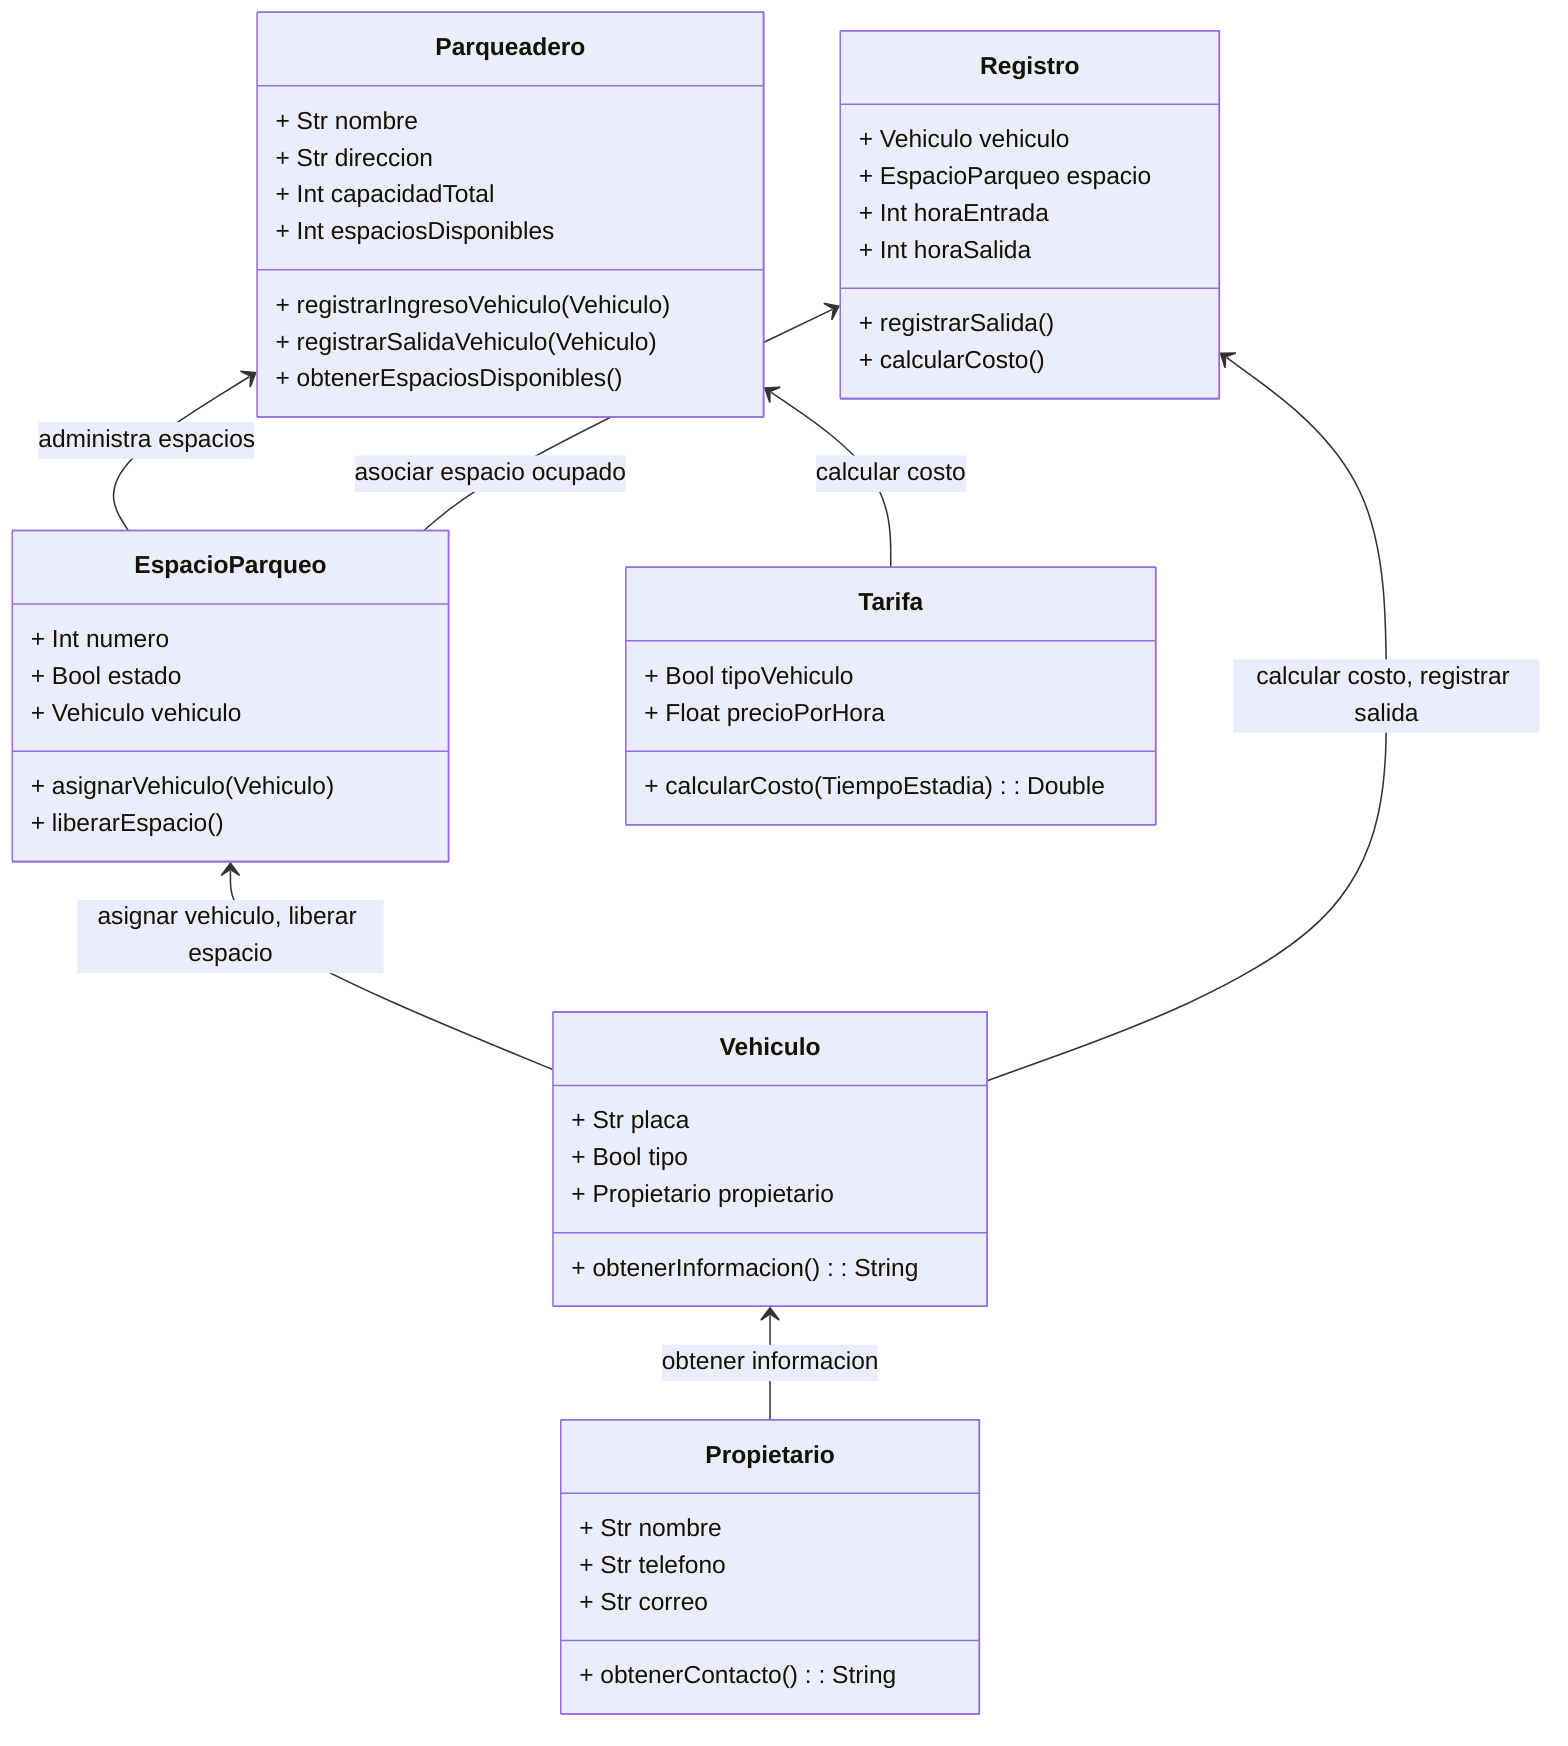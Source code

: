 classDiagram
    class Parqueadero {
        + Str nombre
        + Str direccion
        + Int capacidadTotal
        + Int espaciosDisponibles
        + registrarIngresoVehiculo(Vehiculo)
        + registrarSalidaVehiculo(Vehiculo)
        + obtenerEspaciosDisponibles()
    }
    class EspacioParqueo {
        + Int numero
        + Bool estado
        + Vehiculo vehiculo
        + asignarVehiculo(Vehiculo)
        + liberarEspacio()
    }
    class Vehiculo {
        + Str placa
        + Bool tipo
        + Propietario propietario
        + obtenerInformacion(): String
    }
    class Propietario {
        + Str nombre
        + Str telefono
        + Str correo
        + obtenerContacto(): String
    }
    class Tarifa {
        + Bool tipoVehiculo
        + Float precioPorHora
        + calcularCosto(TiempoEstadia): Double
    }
    class Registro {
        + Vehiculo vehiculo
        + EspacioParqueo espacio
        + Int horaEntrada
        + Int horaSalida
        + registrarSalida()
        + calcularCosto()
    }

    Parqueadero  <-- EspacioParqueo : administra espacios
    EspacioParqueo  <--  Vehiculo : asignar vehiculo, liberar espacio
    Vehiculo  <--  Propietario : obtener informacion
    Registro  <--  Vehiculo : calcular costo, registrar salida
    Registro  <--  EspacioParqueo : asociar espacio ocupado
    Parqueadero  <--  Tarifa : calcular costo